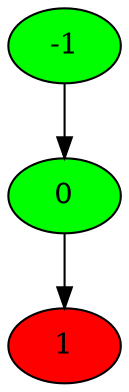 digraph statespace {
node [style=filled]
0 [fillcolor=green]
1 [fillcolor=green]
0 -> 1
-1 [fillcolor=green]
-1 -> 0
1 [fillcolor=red]
}
